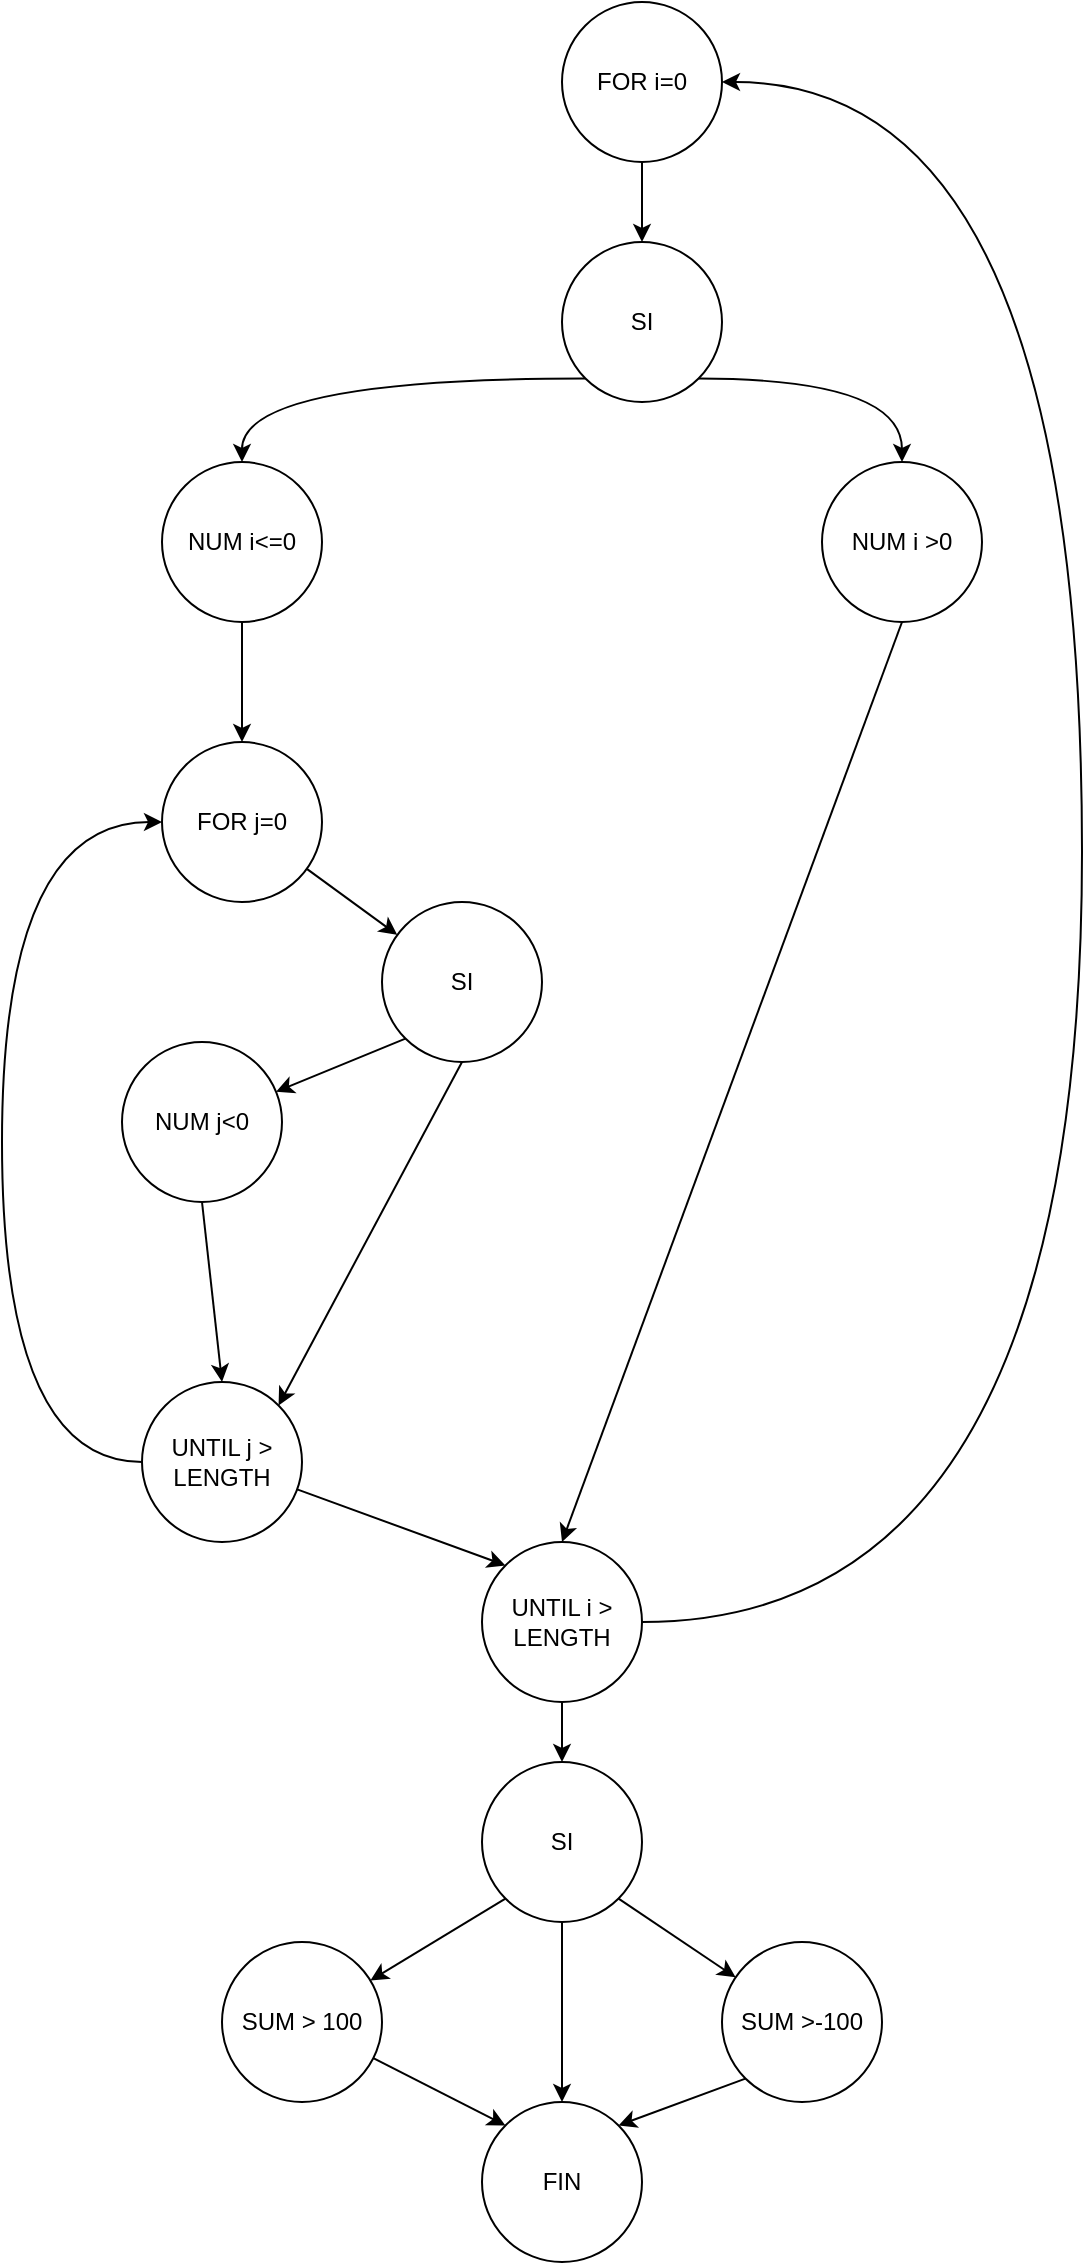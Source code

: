 <mxfile version="20.8.3" type="github"><diagram id="t1IEVMOMDY2Itv3itoXV" name="Página-1"><mxGraphModel dx="1194" dy="758" grid="1" gridSize="10" guides="1" tooltips="1" connect="1" arrows="1" fold="1" page="1" pageScale="1" pageWidth="827" pageHeight="1169" math="0" shadow="0"><root><mxCell id="0"/><mxCell id="1" parent="0"/><mxCell id="Q3T6uinJwQpiYye8H8px-16" style="edgeStyle=none;rounded=0;orthogonalLoop=1;jettySize=auto;html=1;exitX=0.5;exitY=1;exitDx=0;exitDy=0;entryX=0.5;entryY=0;entryDx=0;entryDy=0;" parent="1" source="Q3T6uinJwQpiYye8H8px-1" target="Q3T6uinJwQpiYye8H8px-4" edge="1"><mxGeometry relative="1" as="geometry"/></mxCell><mxCell id="Q3T6uinJwQpiYye8H8px-1" value="FOR i=0" style="ellipse;whiteSpace=wrap;html=1;aspect=fixed;" parent="1" vertex="1"><mxGeometry x="384" y="17" width="80" height="80" as="geometry"/></mxCell><mxCell id="Q3T6uinJwQpiYye8H8px-3" style="edgeStyle=orthogonalEdgeStyle;rounded=0;orthogonalLoop=1;jettySize=auto;html=1;exitX=1;exitY=0.5;exitDx=0;exitDy=0;entryX=1;entryY=0.5;entryDx=0;entryDy=0;curved=1;" parent="1" source="Q3T6uinJwQpiYye8H8px-2" target="Q3T6uinJwQpiYye8H8px-1" edge="1"><mxGeometry relative="1" as="geometry"><Array as="points"><mxPoint x="644" y="827"/><mxPoint x="644" y="57"/></Array></mxGeometry></mxCell><mxCell id="Q3T6uinJwQpiYye8H8px-25" style="edgeStyle=none;rounded=0;orthogonalLoop=1;jettySize=auto;html=1;exitX=0.5;exitY=1;exitDx=0;exitDy=0;" parent="1" source="Q3T6uinJwQpiYye8H8px-2" target="Q3T6uinJwQpiYye8H8px-24" edge="1"><mxGeometry relative="1" as="geometry"/></mxCell><mxCell id="Q3T6uinJwQpiYye8H8px-2" value="UNTIL i &amp;gt; LENGTH" style="ellipse;whiteSpace=wrap;html=1;aspect=fixed;" parent="1" vertex="1"><mxGeometry x="344" y="787" width="80" height="80" as="geometry"/></mxCell><mxCell id="Q3T6uinJwQpiYye8H8px-7" style="edgeStyle=orthogonalEdgeStyle;curved=1;rounded=0;orthogonalLoop=1;jettySize=auto;html=1;exitX=1;exitY=1;exitDx=0;exitDy=0;entryX=0.5;entryY=0;entryDx=0;entryDy=0;" parent="1" source="Q3T6uinJwQpiYye8H8px-4" target="Q3T6uinJwQpiYye8H8px-6" edge="1"><mxGeometry relative="1" as="geometry"/></mxCell><mxCell id="Q3T6uinJwQpiYye8H8px-8" style="edgeStyle=orthogonalEdgeStyle;curved=1;rounded=0;orthogonalLoop=1;jettySize=auto;html=1;exitX=0;exitY=1;exitDx=0;exitDy=0;entryX=0.5;entryY=0;entryDx=0;entryDy=0;" parent="1" source="Q3T6uinJwQpiYye8H8px-4" target="Q3T6uinJwQpiYye8H8px-5" edge="1"><mxGeometry relative="1" as="geometry"/></mxCell><mxCell id="Q3T6uinJwQpiYye8H8px-4" value="SI" style="ellipse;whiteSpace=wrap;html=1;aspect=fixed;" parent="1" vertex="1"><mxGeometry x="384" y="137" width="80" height="80" as="geometry"/></mxCell><mxCell id="Q3T6uinJwQpiYye8H8px-11" style="edgeStyle=none;rounded=0;orthogonalLoop=1;jettySize=auto;html=1;exitX=0.5;exitY=1;exitDx=0;exitDy=0;" parent="1" source="Q3T6uinJwQpiYye8H8px-5" target="Q3T6uinJwQpiYye8H8px-10" edge="1"><mxGeometry relative="1" as="geometry"/></mxCell><mxCell id="Q3T6uinJwQpiYye8H8px-5" value="NUM i&amp;lt;=0" style="ellipse;whiteSpace=wrap;html=1;aspect=fixed;" parent="1" vertex="1"><mxGeometry x="184" y="247" width="80" height="80" as="geometry"/></mxCell><mxCell id="Q3T6uinJwQpiYye8H8px-9" style="rounded=0;orthogonalLoop=1;jettySize=auto;html=1;exitX=0.5;exitY=1;exitDx=0;exitDy=0;entryX=0.5;entryY=0;entryDx=0;entryDy=0;" parent="1" source="Q3T6uinJwQpiYye8H8px-6" target="Q3T6uinJwQpiYye8H8px-2" edge="1"><mxGeometry relative="1" as="geometry"/></mxCell><mxCell id="Q3T6uinJwQpiYye8H8px-6" value="NUM i &amp;gt;0" style="ellipse;whiteSpace=wrap;html=1;aspect=fixed;" parent="1" vertex="1"><mxGeometry x="514" y="247" width="80" height="80" as="geometry"/></mxCell><mxCell id="Q3T6uinJwQpiYye8H8px-19" style="edgeStyle=none;rounded=0;orthogonalLoop=1;jettySize=auto;html=1;" parent="1" source="Q3T6uinJwQpiYye8H8px-10" target="Q3T6uinJwQpiYye8H8px-18" edge="1"><mxGeometry relative="1" as="geometry"/></mxCell><mxCell id="Q3T6uinJwQpiYye8H8px-10" value="FOR j=0" style="ellipse;whiteSpace=wrap;html=1;aspect=fixed;" parent="1" vertex="1"><mxGeometry x="184" y="387" width="80" height="80" as="geometry"/></mxCell><mxCell id="Q3T6uinJwQpiYye8H8px-15" style="edgeStyle=orthogonalEdgeStyle;rounded=0;orthogonalLoop=1;jettySize=auto;html=1;exitX=0;exitY=0.5;exitDx=0;exitDy=0;entryX=0;entryY=0.5;entryDx=0;entryDy=0;curved=1;" parent="1" source="Q3T6uinJwQpiYye8H8px-12" target="Q3T6uinJwQpiYye8H8px-10" edge="1"><mxGeometry relative="1" as="geometry"><Array as="points"><mxPoint x="104" y="747"/><mxPoint x="104" y="427"/></Array></mxGeometry></mxCell><mxCell id="Q3T6uinJwQpiYye8H8px-17" style="edgeStyle=none;rounded=0;orthogonalLoop=1;jettySize=auto;html=1;entryX=0;entryY=0;entryDx=0;entryDy=0;" parent="1" source="Q3T6uinJwQpiYye8H8px-12" target="Q3T6uinJwQpiYye8H8px-2" edge="1"><mxGeometry relative="1" as="geometry"/></mxCell><mxCell id="Q3T6uinJwQpiYye8H8px-12" value="UNTIL j &amp;gt; LENGTH" style="ellipse;whiteSpace=wrap;html=1;aspect=fixed;" parent="1" vertex="1"><mxGeometry x="174" y="707" width="80" height="80" as="geometry"/></mxCell><mxCell id="Q3T6uinJwQpiYye8H8px-21" style="edgeStyle=none;rounded=0;orthogonalLoop=1;jettySize=auto;html=1;exitX=0;exitY=1;exitDx=0;exitDy=0;" parent="1" source="Q3T6uinJwQpiYye8H8px-18" target="Q3T6uinJwQpiYye8H8px-20" edge="1"><mxGeometry relative="1" as="geometry"/></mxCell><mxCell id="Q3T6uinJwQpiYye8H8px-22" style="edgeStyle=none;rounded=0;orthogonalLoop=1;jettySize=auto;html=1;exitX=0.5;exitY=1;exitDx=0;exitDy=0;entryX=1;entryY=0;entryDx=0;entryDy=0;" parent="1" source="Q3T6uinJwQpiYye8H8px-18" target="Q3T6uinJwQpiYye8H8px-12" edge="1"><mxGeometry relative="1" as="geometry"/></mxCell><mxCell id="Q3T6uinJwQpiYye8H8px-18" value="SI" style="ellipse;whiteSpace=wrap;html=1;aspect=fixed;" parent="1" vertex="1"><mxGeometry x="294" y="467" width="80" height="80" as="geometry"/></mxCell><mxCell id="Q3T6uinJwQpiYye8H8px-23" style="edgeStyle=none;rounded=0;orthogonalLoop=1;jettySize=auto;html=1;exitX=0.5;exitY=1;exitDx=0;exitDy=0;entryX=0.5;entryY=0;entryDx=0;entryDy=0;" parent="1" source="Q3T6uinJwQpiYye8H8px-20" target="Q3T6uinJwQpiYye8H8px-12" edge="1"><mxGeometry relative="1" as="geometry"/></mxCell><mxCell id="Q3T6uinJwQpiYye8H8px-20" value="NUM j&amp;lt;0" style="ellipse;whiteSpace=wrap;html=1;aspect=fixed;" parent="1" vertex="1"><mxGeometry x="164" y="537" width="80" height="80" as="geometry"/></mxCell><mxCell id="Q3T6uinJwQpiYye8H8px-27" style="edgeStyle=none;rounded=0;orthogonalLoop=1;jettySize=auto;html=1;exitX=0;exitY=1;exitDx=0;exitDy=0;" parent="1" source="Q3T6uinJwQpiYye8H8px-24" target="Q3T6uinJwQpiYye8H8px-26" edge="1"><mxGeometry relative="1" as="geometry"/></mxCell><mxCell id="Q3T6uinJwQpiYye8H8px-32" style="edgeStyle=none;rounded=0;orthogonalLoop=1;jettySize=auto;html=1;exitX=1;exitY=1;exitDx=0;exitDy=0;" parent="1" source="Q3T6uinJwQpiYye8H8px-24" target="Q3T6uinJwQpiYye8H8px-31" edge="1"><mxGeometry relative="1" as="geometry"/></mxCell><mxCell id="Q3T6uinJwQpiYye8H8px-34" style="edgeStyle=none;rounded=0;orthogonalLoop=1;jettySize=auto;html=1;exitX=0.5;exitY=1;exitDx=0;exitDy=0;entryX=0.5;entryY=0;entryDx=0;entryDy=0;" parent="1" source="Q3T6uinJwQpiYye8H8px-24" target="Q3T6uinJwQpiYye8H8px-28" edge="1"><mxGeometry relative="1" as="geometry"/></mxCell><mxCell id="Q3T6uinJwQpiYye8H8px-24" value="SI" style="ellipse;whiteSpace=wrap;html=1;aspect=fixed;" parent="1" vertex="1"><mxGeometry x="344" y="897" width="80" height="80" as="geometry"/></mxCell><mxCell id="Q3T6uinJwQpiYye8H8px-29" style="edgeStyle=none;rounded=0;orthogonalLoop=1;jettySize=auto;html=1;entryX=0;entryY=0;entryDx=0;entryDy=0;" parent="1" source="Q3T6uinJwQpiYye8H8px-26" target="Q3T6uinJwQpiYye8H8px-28" edge="1"><mxGeometry relative="1" as="geometry"><mxPoint x="370" y="1080" as="targetPoint"/></mxGeometry></mxCell><mxCell id="Q3T6uinJwQpiYye8H8px-26" value="SUM &amp;gt; 100" style="ellipse;whiteSpace=wrap;html=1;aspect=fixed;" parent="1" vertex="1"><mxGeometry x="214" y="987" width="80" height="80" as="geometry"/></mxCell><mxCell id="Q3T6uinJwQpiYye8H8px-28" value="FIN" style="ellipse;whiteSpace=wrap;html=1;aspect=fixed;" parent="1" vertex="1"><mxGeometry x="344" y="1067" width="80" height="80" as="geometry"/></mxCell><mxCell id="Q3T6uinJwQpiYye8H8px-33" style="edgeStyle=none;rounded=0;orthogonalLoop=1;jettySize=auto;html=1;exitX=0;exitY=1;exitDx=0;exitDy=0;entryX=1;entryY=0;entryDx=0;entryDy=0;" parent="1" source="Q3T6uinJwQpiYye8H8px-31" target="Q3T6uinJwQpiYye8H8px-28" edge="1"><mxGeometry relative="1" as="geometry"><mxPoint x="420" y="1100" as="targetPoint"/></mxGeometry></mxCell><mxCell id="Q3T6uinJwQpiYye8H8px-31" value="SUM &amp;gt;-100" style="ellipse;whiteSpace=wrap;html=1;aspect=fixed;" parent="1" vertex="1"><mxGeometry x="464" y="987" width="80" height="80" as="geometry"/></mxCell></root></mxGraphModel></diagram></mxfile>